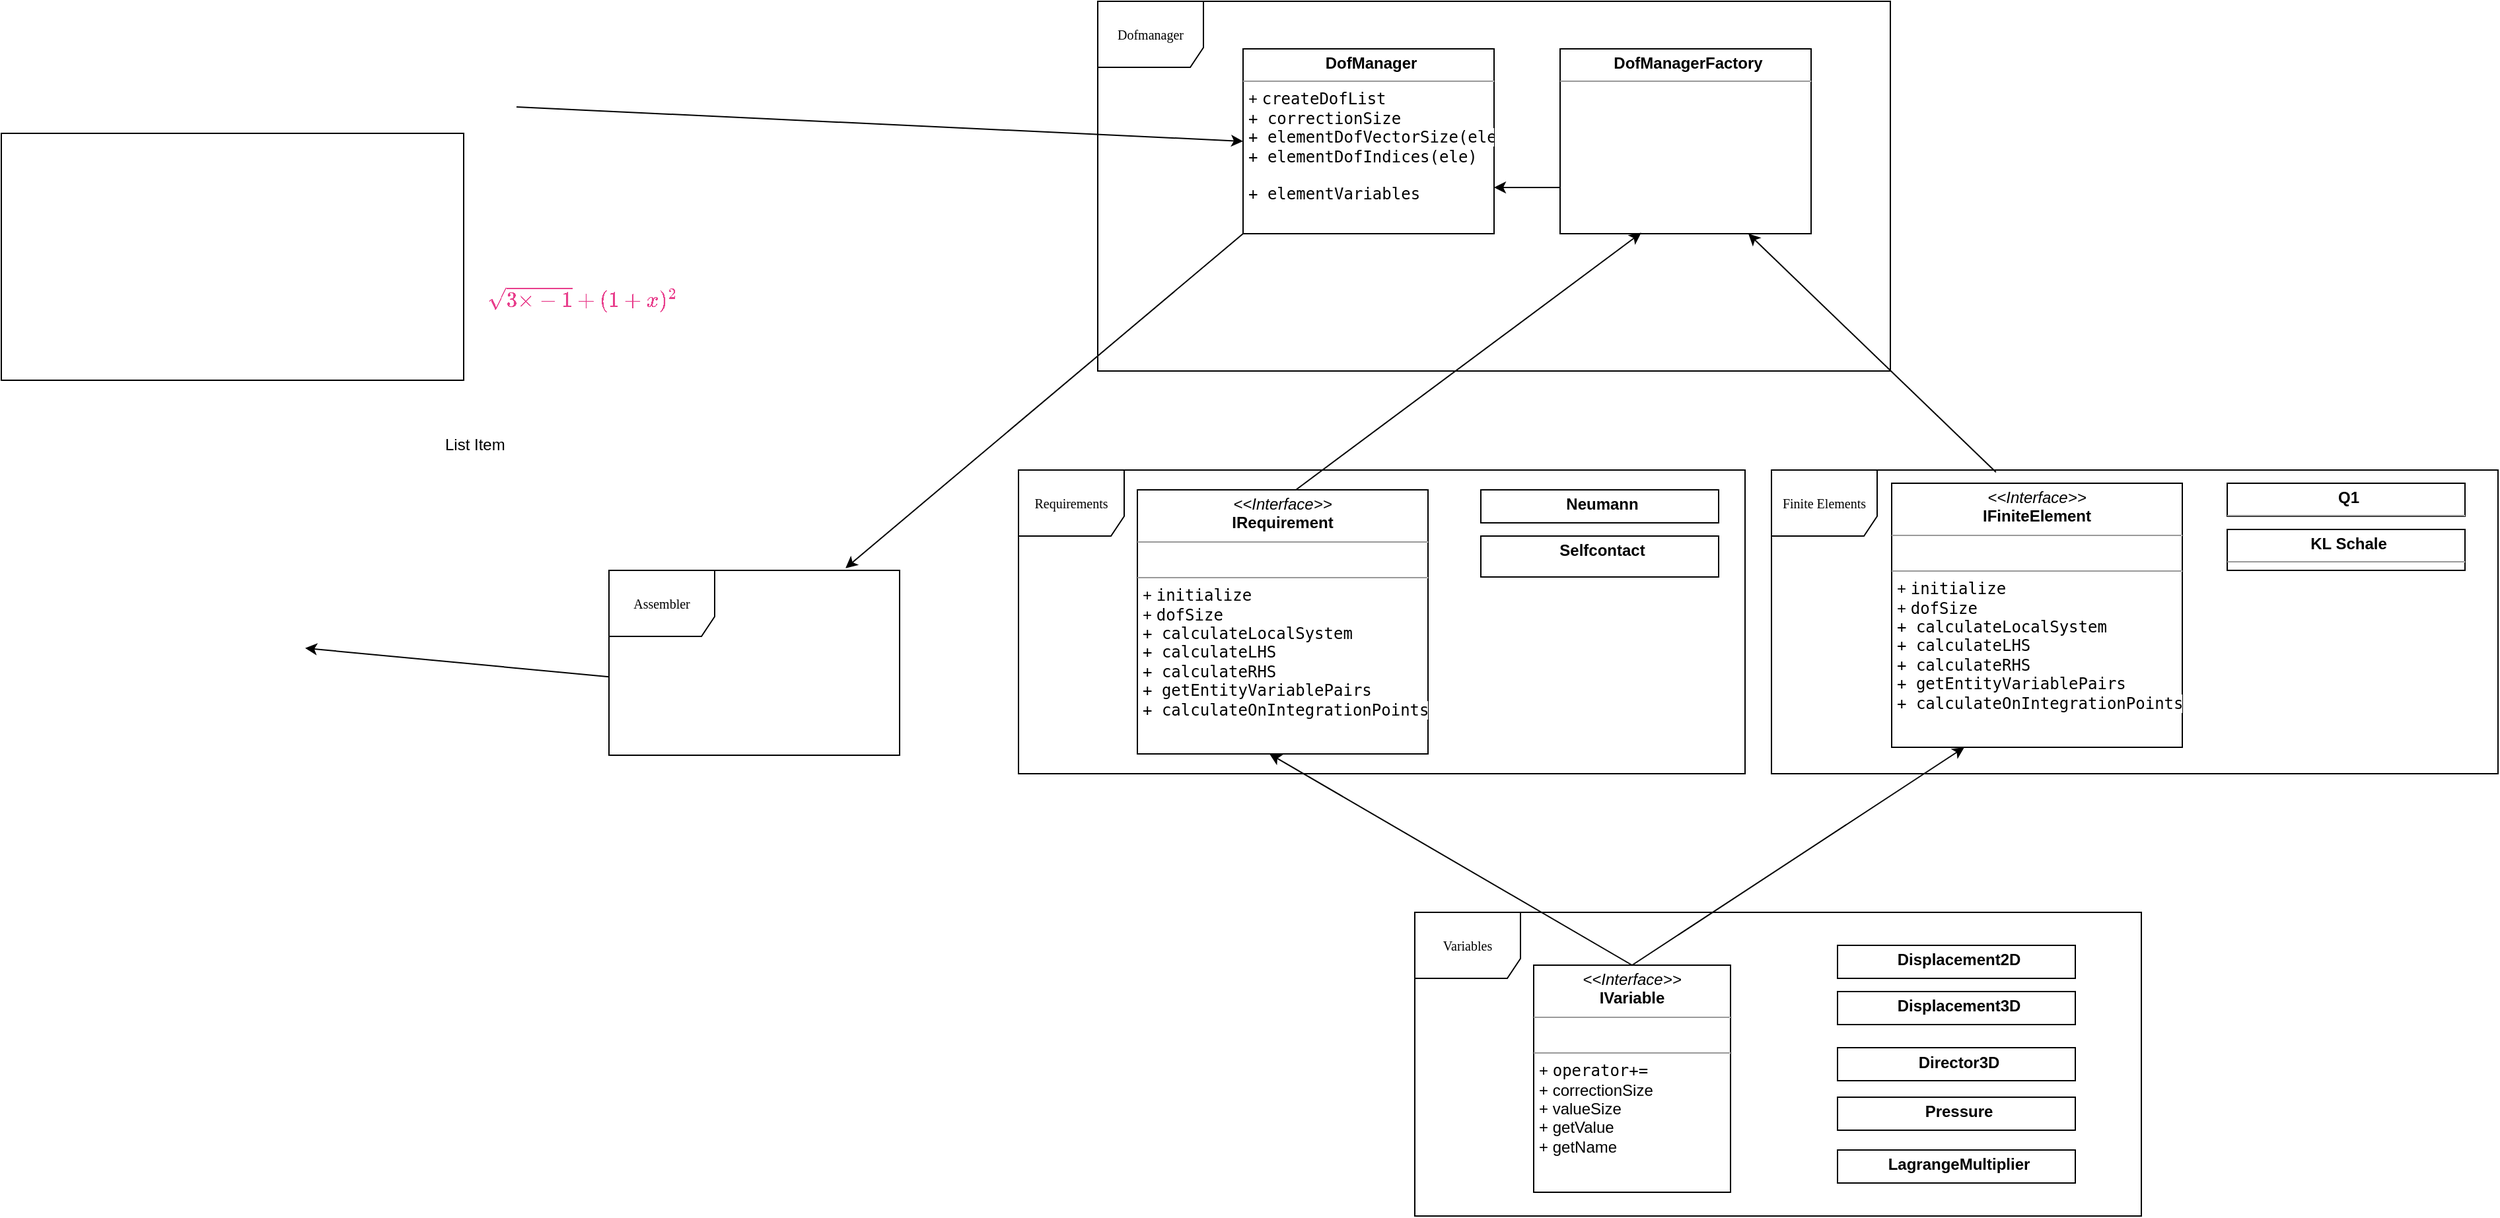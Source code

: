 <mxfile version="15.5.4" type="embed"><diagram name="Page-1" id="c4acf3e9-155e-7222-9cf6-157b1a14988f"><mxGraphModel dx="1092" dy="491" grid="1" gridSize="10" guides="1" tooltips="1" connect="1" arrows="1" fold="1" page="1" pageScale="1" pageWidth="827" pageHeight="1169" background="none" math="1" shadow="0"><root><mxCell id="0"/><mxCell id="1" parent="0"/><mxCell id="g3qYvioin09v0p6BItIm-24" value="Dofmanager" style="shape=umlFrame;whiteSpace=wrap;html=1;rounded=0;shadow=0;comic=0;labelBackgroundColor=none;strokeWidth=1;fontFamily=Verdana;fontSize=10;align=center;width=80;height=50;" parent="1" vertex="1"><mxGeometry x="950" y="20" width="600" height="280" as="geometry"/></mxCell><mxCell id="g3qYvioin09v0p6BItIm-16" value="Finite Elements" style="shape=umlFrame;whiteSpace=wrap;html=1;rounded=0;shadow=0;comic=0;labelBackgroundColor=none;strokeWidth=1;fontFamily=Verdana;fontSize=10;align=center;width=80;height=50;" parent="1" vertex="1"><mxGeometry x="1460" y="375" width="550" height="230" as="geometry"/></mxCell><mxCell id="5d2195bd80daf111-19" value="&lt;p style=&quot;margin: 0px ; margin-top: 4px ; text-align: center&quot;&gt;&lt;i&gt;&amp;lt;&amp;lt;Interface&amp;gt;&amp;gt;&lt;/i&gt;&lt;br&gt;&lt;b&gt;IFiniteElement&lt;/b&gt;&lt;/p&gt;&lt;hr size=&quot;1&quot;&gt;&lt;p style=&quot;margin: 0px ; margin-left: 4px&quot;&gt;&lt;br&gt;&lt;/p&gt;&lt;hr size=&quot;1&quot;&gt;&lt;p style=&quot;margin: 0px ; margin-left: 4px&quot;&gt;+&amp;nbsp;&lt;span style=&quot;background-color: rgb(255 , 255 , 255) ; font-family: &amp;#34;jetbrains mono&amp;#34; , monospace&quot;&gt;initialize&lt;/span&gt;&lt;/p&gt;&lt;p style=&quot;margin: 0px ; margin-left: 4px&quot;&gt;+&amp;nbsp;&lt;span style=&quot;background-color: rgb(255 , 255 , 255) ; font-family: &amp;#34;jetbrains mono&amp;#34; , monospace&quot;&gt;dofSize&lt;/span&gt;&lt;/p&gt;&lt;p style=&quot;margin: 0px ; margin-left: 4px&quot;&gt;&lt;span style=&quot;background-color: rgb(255 , 255 , 255) ; font-family: &amp;#34;jetbrains mono&amp;#34; , monospace&quot;&gt;+&amp;nbsp;&lt;/span&gt;&lt;span style=&quot;background-color: rgb(255 , 255 , 255) ; font-family: &amp;#34;jetbrains mono&amp;#34; , monospace&quot;&gt;calculateLocalSystem&lt;/span&gt;&lt;/p&gt;&lt;p style=&quot;margin: 0px ; margin-left: 4px&quot;&gt;&lt;span style=&quot;background-color: rgb(255 , 255 , 255) ; font-family: &amp;#34;jetbrains mono&amp;#34; , monospace&quot;&gt;+&amp;nbsp;&lt;/span&gt;&lt;span style=&quot;background-color: rgb(255 , 255 , 255) ; font-family: &amp;#34;jetbrains mono&amp;#34; , monospace&quot;&gt;calculateLHS&lt;/span&gt;&lt;/p&gt;&lt;p style=&quot;margin: 0px ; margin-left: 4px&quot;&gt;&lt;span style=&quot;background-color: rgb(255 , 255 , 255) ; font-family: &amp;#34;jetbrains mono&amp;#34; , monospace&quot;&gt;+&amp;nbsp;&lt;/span&gt;&lt;span style=&quot;background-color: rgb(255 , 255 , 255) ; font-family: &amp;#34;jetbrains mono&amp;#34; , monospace&quot;&gt;calculateRHS&lt;/span&gt;&lt;/p&gt;&lt;p style=&quot;margin: 0px ; margin-left: 4px&quot;&gt;&lt;span style=&quot;background-color: rgb(255 , 255 , 255) ; font-family: &amp;#34;jetbrains mono&amp;#34; , monospace&quot;&gt;+&amp;nbsp;&lt;/span&gt;&lt;span style=&quot;background-color: rgb(255 , 255 , 255) ; font-family: &amp;#34;jetbrains mono&amp;#34; , monospace&quot;&gt;getEntityVariablePairs&lt;/span&gt;&lt;/p&gt;&lt;p style=&quot;margin: 0px ; margin-left: 4px&quot;&gt;&lt;span style=&quot;background-color: rgb(255 , 255 , 255) ; font-family: &amp;#34;jetbrains mono&amp;#34; , monospace&quot;&gt;+ calculateOnIntegrationPoints&lt;/span&gt;&lt;/p&gt;" style="verticalAlign=top;align=left;overflow=fill;fontSize=12;fontFamily=Helvetica;html=1;rounded=0;shadow=0;comic=0;labelBackgroundColor=none;strokeWidth=1" parent="1" vertex="1"><mxGeometry x="1551" y="385" width="220" height="200" as="geometry"/></mxCell><mxCell id="g3qYvioin09v0p6BItIm-15" value="&lt;p style=&quot;margin: 0px ; margin-top: 4px ; text-align: center&quot;&gt;&lt;/p&gt;&lt;p style=&quot;text-align: center ; margin: 0px 0px 0px 4px&quot;&gt;&lt;b&gt;DofManager&lt;/b&gt;&lt;/p&gt;&lt;hr size=&quot;1&quot;&gt;&lt;p style=&quot;margin: 0px ; margin-left: 4px&quot;&gt;+&amp;nbsp;&lt;span style=&quot;background-color: rgb(255 , 255 , 255) ; font-family: &amp;#34;jetbrains mono&amp;#34; , monospace&quot;&gt;createDofList&lt;/span&gt;&lt;/p&gt;&lt;p style=&quot;margin: 0px ; margin-left: 4px&quot;&gt;&lt;span style=&quot;background-color: rgb(255 , 255 , 255) ; font-family: &amp;#34;jetbrains mono&amp;#34; , monospace&quot;&gt;+&amp;nbsp;&lt;/span&gt;&lt;span style=&quot;background-color: rgb(255 , 255 , 255) ; font-family: &amp;#34;jetbrains mono&amp;#34; , monospace&quot;&gt;correctionSize&lt;/span&gt;&lt;/p&gt;&lt;p style=&quot;margin: 0px ; margin-left: 4px&quot;&gt;&lt;span style=&quot;background-color: rgb(255 , 255 , 255) ; font-family: &amp;#34;jetbrains mono&amp;#34; , monospace&quot;&gt;+&amp;nbsp;&lt;/span&gt;&lt;span style=&quot;background-color: rgb(255 , 255 , 255) ; font-family: &amp;#34;jetbrains mono&amp;#34; , monospace&quot;&gt;elementDofVectorSize(ele)&lt;/span&gt;&lt;/p&gt;&lt;p style=&quot;margin: 0px ; margin-left: 4px&quot;&gt;&lt;span style=&quot;background-color: rgb(255 , 255 , 255) ; font-family: &amp;#34;jetbrains mono&amp;#34; , monospace&quot;&gt;+&amp;nbsp;&lt;/span&gt;&lt;span style=&quot;background-color: rgb(255 , 255 , 255) ; font-family: &amp;#34;jetbrains mono&amp;#34; , monospace&quot;&gt;elementDofIndices(ele)&lt;/span&gt;&lt;/p&gt;&lt;span style=&quot;font-family: &amp;#34;jetbrains mono&amp;#34; , monospace ; background-color: rgb(255 , 255 , 255)&quot;&gt;&lt;br&gt;&lt;/span&gt;&lt;p style=&quot;margin: 0px ; margin-left: 4px&quot;&gt;&lt;span style=&quot;background-color: rgb(255 , 255 , 255) ; font-family: &amp;#34;jetbrains mono&amp;#34; , monospace&quot;&gt;+&amp;nbsp;&lt;/span&gt;&lt;span style=&quot;background-color: rgb(255 , 255 , 255) ; font-family: &amp;#34;jetbrains mono&amp;#34; , monospace&quot;&gt;elementVariables&lt;/span&gt;&lt;/p&gt;" style="verticalAlign=top;align=left;overflow=fill;fontSize=12;fontFamily=Helvetica;html=1;rounded=0;shadow=0;comic=0;labelBackgroundColor=none;strokeWidth=1" parent="1" vertex="1"><mxGeometry x="1060" y="56" width="190" height="140" as="geometry"/></mxCell><mxCell id="g3qYvioin09v0p6BItIm-18" value="&lt;p style=&quot;margin: 0px ; margin-top: 4px ; text-align: center&quot;&gt;&lt;/p&gt;&lt;p style=&quot;text-align: center ; margin: 0px 0px 0px 4px&quot;&gt;&lt;b&gt;Q1&lt;/b&gt;&lt;/p&gt;&lt;hr size=&quot;1&quot;&gt;&lt;p style=&quot;margin: 0px ; margin-left: 4px&quot;&gt;&lt;br&gt;&lt;/p&gt;" style="verticalAlign=top;align=left;overflow=fill;fontSize=12;fontFamily=Helvetica;html=1;rounded=0;shadow=0;comic=0;labelBackgroundColor=none;strokeWidth=1" parent="1" vertex="1"><mxGeometry x="1805" y="385" width="180" height="25" as="geometry"/></mxCell><mxCell id="g3qYvioin09v0p6BItIm-19" value="&lt;p style=&quot;margin: 0px ; margin-top: 4px ; text-align: center&quot;&gt;&lt;/p&gt;&lt;p style=&quot;text-align: center ; margin: 0px 0px 0px 4px&quot;&gt;&lt;b&gt;KL Schale&lt;/b&gt;&lt;/p&gt;&lt;hr size=&quot;1&quot;&gt;&lt;p style=&quot;margin: 0px ; margin-left: 4px&quot;&gt;&lt;br&gt;&lt;/p&gt;" style="verticalAlign=top;align=left;overflow=fill;fontSize=12;fontFamily=Helvetica;html=1;rounded=0;shadow=0;comic=0;labelBackgroundColor=none;strokeWidth=1" parent="1" vertex="1"><mxGeometry x="1805" y="420" width="180" height="31" as="geometry"/></mxCell><mxCell id="g3qYvioin09v0p6BItIm-25" value="&lt;p style=&quot;margin: 0px ; margin-top: 4px ; text-align: center&quot;&gt;&lt;/p&gt;&lt;p style=&quot;text-align: center ; margin: 0px 0px 0px 4px&quot;&gt;&lt;b&gt;DofManagerFactory&lt;/b&gt;&lt;/p&gt;&lt;hr size=&quot;1&quot;&gt;&lt;p style=&quot;margin: 0px ; margin-left: 4px&quot;&gt;&lt;br&gt;&lt;/p&gt;" style="verticalAlign=top;align=left;overflow=fill;fontSize=12;fontFamily=Helvetica;html=1;rounded=0;shadow=0;comic=0;labelBackgroundColor=none;strokeWidth=1" parent="1" vertex="1"><mxGeometry x="1300" y="56" width="190" height="140" as="geometry"/></mxCell><mxCell id="g3qYvioin09v0p6BItIm-26" value="Variables" style="shape=umlFrame;whiteSpace=wrap;html=1;rounded=0;shadow=0;comic=0;labelBackgroundColor=none;strokeWidth=1;fontFamily=Verdana;fontSize=10;align=center;width=80;height=50;" parent="1" vertex="1"><mxGeometry x="1190" y="710" width="550" height="230" as="geometry"/></mxCell><mxCell id="g3qYvioin09v0p6BItIm-27" value="&lt;p style=&quot;margin: 0px ; margin-top: 4px ; text-align: center&quot;&gt;&lt;i&gt;&amp;lt;&amp;lt;Interface&amp;gt;&amp;gt;&lt;/i&gt;&lt;br&gt;&lt;b&gt;IVariable&lt;/b&gt;&lt;/p&gt;&lt;hr size=&quot;1&quot;&gt;&lt;p style=&quot;margin: 0px ; margin-left: 4px&quot;&gt;&lt;br&gt;&lt;/p&gt;&lt;hr size=&quot;1&quot;&gt;&lt;p style=&quot;margin: 0px ; margin-left: 4px&quot;&gt;+&amp;nbsp;&lt;span style=&quot;background-color: rgb(255 , 255 , 255) ; font-family: &amp;#34;jetbrains mono&amp;#34; , monospace&quot;&gt;operator+=&lt;/span&gt;&lt;/p&gt;&lt;p style=&quot;margin: 0px ; margin-left: 4px&quot;&gt;+ correctionSize&lt;/p&gt;&lt;p style=&quot;margin: 0px ; margin-left: 4px&quot;&gt;+ valueSize&lt;/p&gt;&lt;p style=&quot;margin: 0px ; margin-left: 4px&quot;&gt;+ getValue&lt;/p&gt;&lt;p style=&quot;margin: 0px ; margin-left: 4px&quot;&gt;+ getName&lt;/p&gt;" style="verticalAlign=top;align=left;overflow=fill;fontSize=12;fontFamily=Helvetica;html=1;rounded=0;shadow=0;comic=0;labelBackgroundColor=none;strokeWidth=1" parent="1" vertex="1"><mxGeometry x="1280" y="750" width="149" height="172" as="geometry"/></mxCell><mxCell id="g3qYvioin09v0p6BItIm-28" value="Assembler" style="shape=umlFrame;whiteSpace=wrap;html=1;rounded=0;shadow=0;comic=0;labelBackgroundColor=none;strokeWidth=1;fontFamily=Verdana;fontSize=10;align=center;width=80;height=50;" parent="1" vertex="1"><mxGeometry x="580" y="451" width="220" height="140" as="geometry"/></mxCell><mxCell id="g3qYvioin09v0p6BItIm-29" value="" style="endArrow=classic;html=1;exitX=1;exitY=0.5;exitDx=0;exitDy=0;entryX=0;entryY=0.5;entryDx=0;entryDy=0;" parent="1" target="g3qYvioin09v0p6BItIm-15" edge="1"><mxGeometry width="50" height="50" relative="1" as="geometry"><mxPoint x="510" y="100" as="sourcePoint"/><mxPoint x="620" y="440" as="targetPoint"/></mxGeometry></mxCell><mxCell id="g3qYvioin09v0p6BItIm-30" value="" style="endArrow=classic;html=1;exitX=0;exitY=0.75;exitDx=0;exitDy=0;entryX=1;entryY=0.75;entryDx=0;entryDy=0;" parent="1" source="g3qYvioin09v0p6BItIm-25" target="g3qYvioin09v0p6BItIm-15" edge="1"><mxGeometry width="50" height="50" relative="1" as="geometry"><mxPoint x="570" y="490" as="sourcePoint"/><mxPoint x="620" y="440" as="targetPoint"/></mxGeometry></mxCell><mxCell id="g3qYvioin09v0p6BItIm-31" value="" style="endArrow=classic;html=1;exitX=0;exitY=1;exitDx=0;exitDy=0;entryX=0.814;entryY=-0.012;entryDx=0;entryDy=0;entryPerimeter=0;" parent="1" source="g3qYvioin09v0p6BItIm-15" target="g3qYvioin09v0p6BItIm-28" edge="1"><mxGeometry width="50" height="50" relative="1" as="geometry"><mxPoint x="570" y="490" as="sourcePoint"/><mxPoint x="620" y="440" as="targetPoint"/></mxGeometry></mxCell><mxCell id="g3qYvioin09v0p6BItIm-37" value="" style="endArrow=classic;html=1;exitX=0;exitY=0.576;exitDx=0;exitDy=0;exitPerimeter=0;" parent="1" source="g3qYvioin09v0p6BItIm-28" edge="1"><mxGeometry width="50" height="50" relative="1" as="geometry"><mxPoint x="570" y="490" as="sourcePoint"/><mxPoint x="350" y="509.917" as="targetPoint"/></mxGeometry></mxCell><mxCell id="g3qYvioin09v0p6BItIm-41" value="Requirements" style="shape=umlFrame;whiteSpace=wrap;html=1;rounded=0;shadow=0;comic=0;labelBackgroundColor=none;strokeWidth=1;fontFamily=Verdana;fontSize=10;align=center;width=80;height=50;" parent="1" vertex="1"><mxGeometry x="890" y="375" width="550" height="230" as="geometry"/></mxCell><mxCell id="g3qYvioin09v0p6BItIm-42" value="&lt;p style=&quot;margin: 0px ; margin-top: 4px ; text-align: center&quot;&gt;&lt;i&gt;&amp;lt;&amp;lt;Interface&amp;gt;&amp;gt;&lt;/i&gt;&lt;br&gt;&lt;b&gt;IRequirement&lt;/b&gt;&lt;/p&gt;&lt;hr size=&quot;1&quot;&gt;&lt;p style=&quot;margin: 0px ; margin-left: 4px&quot;&gt;&lt;br&gt;&lt;/p&gt;&lt;hr size=&quot;1&quot;&gt;&lt;p style=&quot;margin: 0px ; margin-left: 4px&quot;&gt;+&amp;nbsp;&lt;span style=&quot;background-color: rgb(255 , 255 , 255) ; font-family: &amp;#34;jetbrains mono&amp;#34; , monospace&quot;&gt;initialize&lt;/span&gt;&lt;/p&gt;&lt;p style=&quot;margin: 0px ; margin-left: 4px&quot;&gt;+&amp;nbsp;&lt;span style=&quot;background-color: rgb(255 , 255 , 255) ; font-family: &amp;#34;jetbrains mono&amp;#34; , monospace&quot;&gt;dofSize&lt;/span&gt;&lt;/p&gt;&lt;p style=&quot;margin: 0px ; margin-left: 4px&quot;&gt;&lt;span style=&quot;background-color: rgb(255 , 255 , 255) ; font-family: &amp;#34;jetbrains mono&amp;#34; , monospace&quot;&gt;+&amp;nbsp;&lt;/span&gt;&lt;span style=&quot;background-color: rgb(255 , 255 , 255) ; font-family: &amp;#34;jetbrains mono&amp;#34; , monospace&quot;&gt;calculateLocalSystem&lt;/span&gt;&lt;/p&gt;&lt;p style=&quot;margin: 0px ; margin-left: 4px&quot;&gt;&lt;span style=&quot;background-color: rgb(255 , 255 , 255) ; font-family: &amp;#34;jetbrains mono&amp;#34; , monospace&quot;&gt;+&amp;nbsp;&lt;/span&gt;&lt;span style=&quot;background-color: rgb(255 , 255 , 255) ; font-family: &amp;#34;jetbrains mono&amp;#34; , monospace&quot;&gt;calculateLHS&lt;/span&gt;&lt;/p&gt;&lt;p style=&quot;margin: 0px ; margin-left: 4px&quot;&gt;&lt;span style=&quot;background-color: rgb(255 , 255 , 255) ; font-family: &amp;#34;jetbrains mono&amp;#34; , monospace&quot;&gt;+&amp;nbsp;&lt;/span&gt;&lt;span style=&quot;background-color: rgb(255 , 255 , 255) ; font-family: &amp;#34;jetbrains mono&amp;#34; , monospace&quot;&gt;calculateRHS&lt;/span&gt;&lt;/p&gt;&lt;p style=&quot;margin: 0px ; margin-left: 4px&quot;&gt;&lt;span style=&quot;background-color: rgb(255 , 255 , 255) ; font-family: &amp;#34;jetbrains mono&amp;#34; , monospace&quot;&gt;+&amp;nbsp;&lt;/span&gt;&lt;span style=&quot;background-color: rgb(255 , 255 , 255) ; font-family: &amp;#34;jetbrains mono&amp;#34; , monospace&quot;&gt;getEntityVariablePairs&lt;/span&gt;&lt;/p&gt;&lt;p style=&quot;margin: 0px ; margin-left: 4px&quot;&gt;&lt;span style=&quot;background-color: rgb(255 , 255 , 255) ; font-family: &amp;#34;jetbrains mono&amp;#34; , monospace&quot;&gt;+ calculateOnIntegrationPoints&lt;/span&gt;&lt;/p&gt;" style="verticalAlign=top;align=left;overflow=fill;fontSize=12;fontFamily=Helvetica;html=1;rounded=0;shadow=0;comic=0;labelBackgroundColor=none;strokeWidth=1" parent="1" vertex="1"><mxGeometry x="980" y="390" width="220" height="200" as="geometry"/></mxCell><mxCell id="g3qYvioin09v0p6BItIm-43" value="" style="endArrow=classic;html=1;entryX=0.323;entryY=0.995;entryDx=0;entryDy=0;entryPerimeter=0;" parent="1" target="g3qYvioin09v0p6BItIm-25" edge="1"><mxGeometry width="50" height="50" relative="1" as="geometry"><mxPoint x="1100" y="390" as="sourcePoint"/><mxPoint x="1150" y="340" as="targetPoint"/></mxGeometry></mxCell><mxCell id="g3qYvioin09v0p6BItIm-44" value="" style="endArrow=classic;html=1;exitX=0.309;exitY=0.007;exitDx=0;exitDy=0;exitPerimeter=0;entryX=0.75;entryY=1;entryDx=0;entryDy=0;" parent="1" source="g3qYvioin09v0p6BItIm-16" target="g3qYvioin09v0p6BItIm-25" edge="1"><mxGeometry width="50" height="50" relative="1" as="geometry"><mxPoint x="1190" y="380" as="sourcePoint"/><mxPoint x="1240" y="330" as="targetPoint"/></mxGeometry></mxCell><mxCell id="g3qYvioin09v0p6BItIm-45" value="&lt;p style=&quot;margin: 0px ; margin-top: 4px ; text-align: center&quot;&gt;&lt;/p&gt;&lt;p style=&quot;text-align: center ; margin: 0px 0px 0px 4px&quot;&gt;&lt;b&gt;Neumann&lt;/b&gt;&lt;/p&gt;" style="verticalAlign=top;align=left;overflow=fill;fontSize=12;fontFamily=Helvetica;html=1;rounded=0;shadow=0;comic=0;labelBackgroundColor=none;strokeWidth=1" parent="1" vertex="1"><mxGeometry x="1240" y="390" width="180" height="25" as="geometry"/></mxCell><mxCell id="g3qYvioin09v0p6BItIm-46" value="&lt;p style=&quot;margin: 0px ; margin-top: 4px ; text-align: center&quot;&gt;&lt;/p&gt;&lt;p style=&quot;text-align: center ; margin: 0px 0px 0px 4px&quot;&gt;&lt;b&gt;Selfcontact&lt;/b&gt;&lt;/p&gt;" style="verticalAlign=top;align=left;overflow=fill;fontSize=12;fontFamily=Helvetica;html=1;rounded=0;shadow=0;comic=0;labelBackgroundColor=none;strokeWidth=1" parent="1" vertex="1"><mxGeometry x="1240" y="425" width="180" height="31" as="geometry"/></mxCell><mxCell id="g3qYvioin09v0p6BItIm-48" value="" style="endArrow=classic;html=1;entryX=0.25;entryY=1;entryDx=0;entryDy=0;exitX=0.5;exitY=0;exitDx=0;exitDy=0;" parent="1" source="g3qYvioin09v0p6BItIm-27" target="5d2195bd80daf111-19" edge="1"><mxGeometry width="50" height="50" relative="1" as="geometry"><mxPoint x="1400" y="750" as="sourcePoint"/><mxPoint x="1450" y="700" as="targetPoint"/></mxGeometry></mxCell><mxCell id="g3qYvioin09v0p6BItIm-49" value="" style="endArrow=classic;html=1;exitX=0.5;exitY=0;exitDx=0;exitDy=0;" parent="1" source="g3qYvioin09v0p6BItIm-27" edge="1"><mxGeometry width="50" height="50" relative="1" as="geometry"><mxPoint x="1410" y="760" as="sourcePoint"/><mxPoint x="1080" y="590" as="targetPoint"/></mxGeometry></mxCell><mxCell id="g3qYvioin09v0p6BItIm-53" value="&lt;p style=&quot;margin: 0px ; margin-top: 4px ; text-align: center&quot;&gt;&lt;/p&gt;&lt;p style=&quot;text-align: center ; margin: 0px 0px 0px 4px&quot;&gt;&lt;b&gt;Displacement2D&lt;/b&gt;&lt;/p&gt;" style="verticalAlign=top;align=left;overflow=fill;fontSize=12;fontFamily=Helvetica;html=1;rounded=0;shadow=0;comic=0;labelBackgroundColor=none;strokeWidth=1" parent="1" vertex="1"><mxGeometry x="1510" y="735" width="180" height="25" as="geometry"/></mxCell><mxCell id="g3qYvioin09v0p6BItIm-54" value="&lt;p style=&quot;margin: 0px ; margin-top: 4px ; text-align: center&quot;&gt;&lt;/p&gt;&lt;p style=&quot;text-align: center ; margin: 0px 0px 0px 4px&quot;&gt;&lt;b&gt;Displacement3D&lt;/b&gt;&lt;/p&gt;" style="verticalAlign=top;align=left;overflow=fill;fontSize=12;fontFamily=Helvetica;html=1;rounded=0;shadow=0;comic=0;labelBackgroundColor=none;strokeWidth=1" parent="1" vertex="1"><mxGeometry x="1510" y="770" width="180" height="25" as="geometry"/></mxCell><mxCell id="g3qYvioin09v0p6BItIm-55" value="&lt;p style=&quot;margin: 0px ; margin-top: 4px ; text-align: center&quot;&gt;&lt;/p&gt;&lt;p style=&quot;text-align: center ; margin: 0px 0px 0px 4px&quot;&gt;&lt;b&gt;Director3D&lt;/b&gt;&lt;/p&gt;" style="verticalAlign=top;align=left;overflow=fill;fontSize=12;fontFamily=Helvetica;html=1;rounded=0;shadow=0;comic=0;labelBackgroundColor=none;strokeWidth=1" parent="1" vertex="1"><mxGeometry x="1510" y="812.5" width="180" height="25" as="geometry"/></mxCell><mxCell id="g3qYvioin09v0p6BItIm-56" value="&lt;p style=&quot;margin: 0px ; margin-top: 4px ; text-align: center&quot;&gt;&lt;/p&gt;&lt;p style=&quot;text-align: center ; margin: 0px 0px 0px 4px&quot;&gt;&lt;b&gt;Pressure&lt;/b&gt;&lt;/p&gt;" style="verticalAlign=top;align=left;overflow=fill;fontSize=12;fontFamily=Helvetica;html=1;rounded=0;shadow=0;comic=0;labelBackgroundColor=none;strokeWidth=1" parent="1" vertex="1"><mxGeometry x="1510" y="850" width="180" height="25" as="geometry"/></mxCell><mxCell id="g3qYvioin09v0p6BItIm-57" value="&lt;p style=&quot;margin: 0px ; margin-top: 4px ; text-align: center&quot;&gt;&lt;/p&gt;&lt;p style=&quot;text-align: center ; margin: 0px 0px 0px 4px&quot;&gt;&lt;b&gt;LagrangeMultiplier&lt;/b&gt;&lt;/p&gt;" style="verticalAlign=top;align=left;overflow=fill;fontSize=12;fontFamily=Helvetica;html=1;rounded=0;shadow=0;comic=0;labelBackgroundColor=none;strokeWidth=1" parent="1" vertex="1"><mxGeometry x="1510" y="890" width="180" height="25" as="geometry"/></mxCell><mxCell id="2" value="" style="rounded=0;whiteSpace=wrap;html=1;fillColor=none;" vertex="1" parent="1"><mxGeometry x="120" y="120" width="350" height="187" as="geometry"/></mxCell><mxCell id="3" value="&lt;span style=&quot;color: rgb(232 , 62 , 140) ; font-family: , &amp;#34;menlo&amp;#34; , &amp;#34;monaco&amp;#34; , &amp;#34;consolas&amp;#34; , &amp;#34;liberation mono&amp;#34; , &amp;#34;courier new&amp;#34; , monospace ; font-size: 14px ; text-align: left ; background-color: rgb(255 , 255 , 255)&quot;&gt;\(\sqrt{3×-1}+(1+x)^2\)&lt;/span&gt;" style="text;html=1;strokeColor=none;fillColor=none;align=center;verticalAlign=middle;whiteSpace=wrap;rounded=0;" vertex="1" parent="1"><mxGeometry x="530" y="230" width="60" height="30" as="geometry"/></mxCell><mxCell id="4" value="List Item" style="text;strokeColor=none;fillColor=none;align=left;verticalAlign=middle;spacingLeft=4;spacingRight=4;overflow=hidden;points=[[0,0.5],[1,0.5]];portConstraint=eastwest;rotatable=0;" vertex="1" parent="1"><mxGeometry x="450" y="340" width="80" height="30" as="geometry"/></mxCell></root></mxGraphModel></diagram></mxfile>